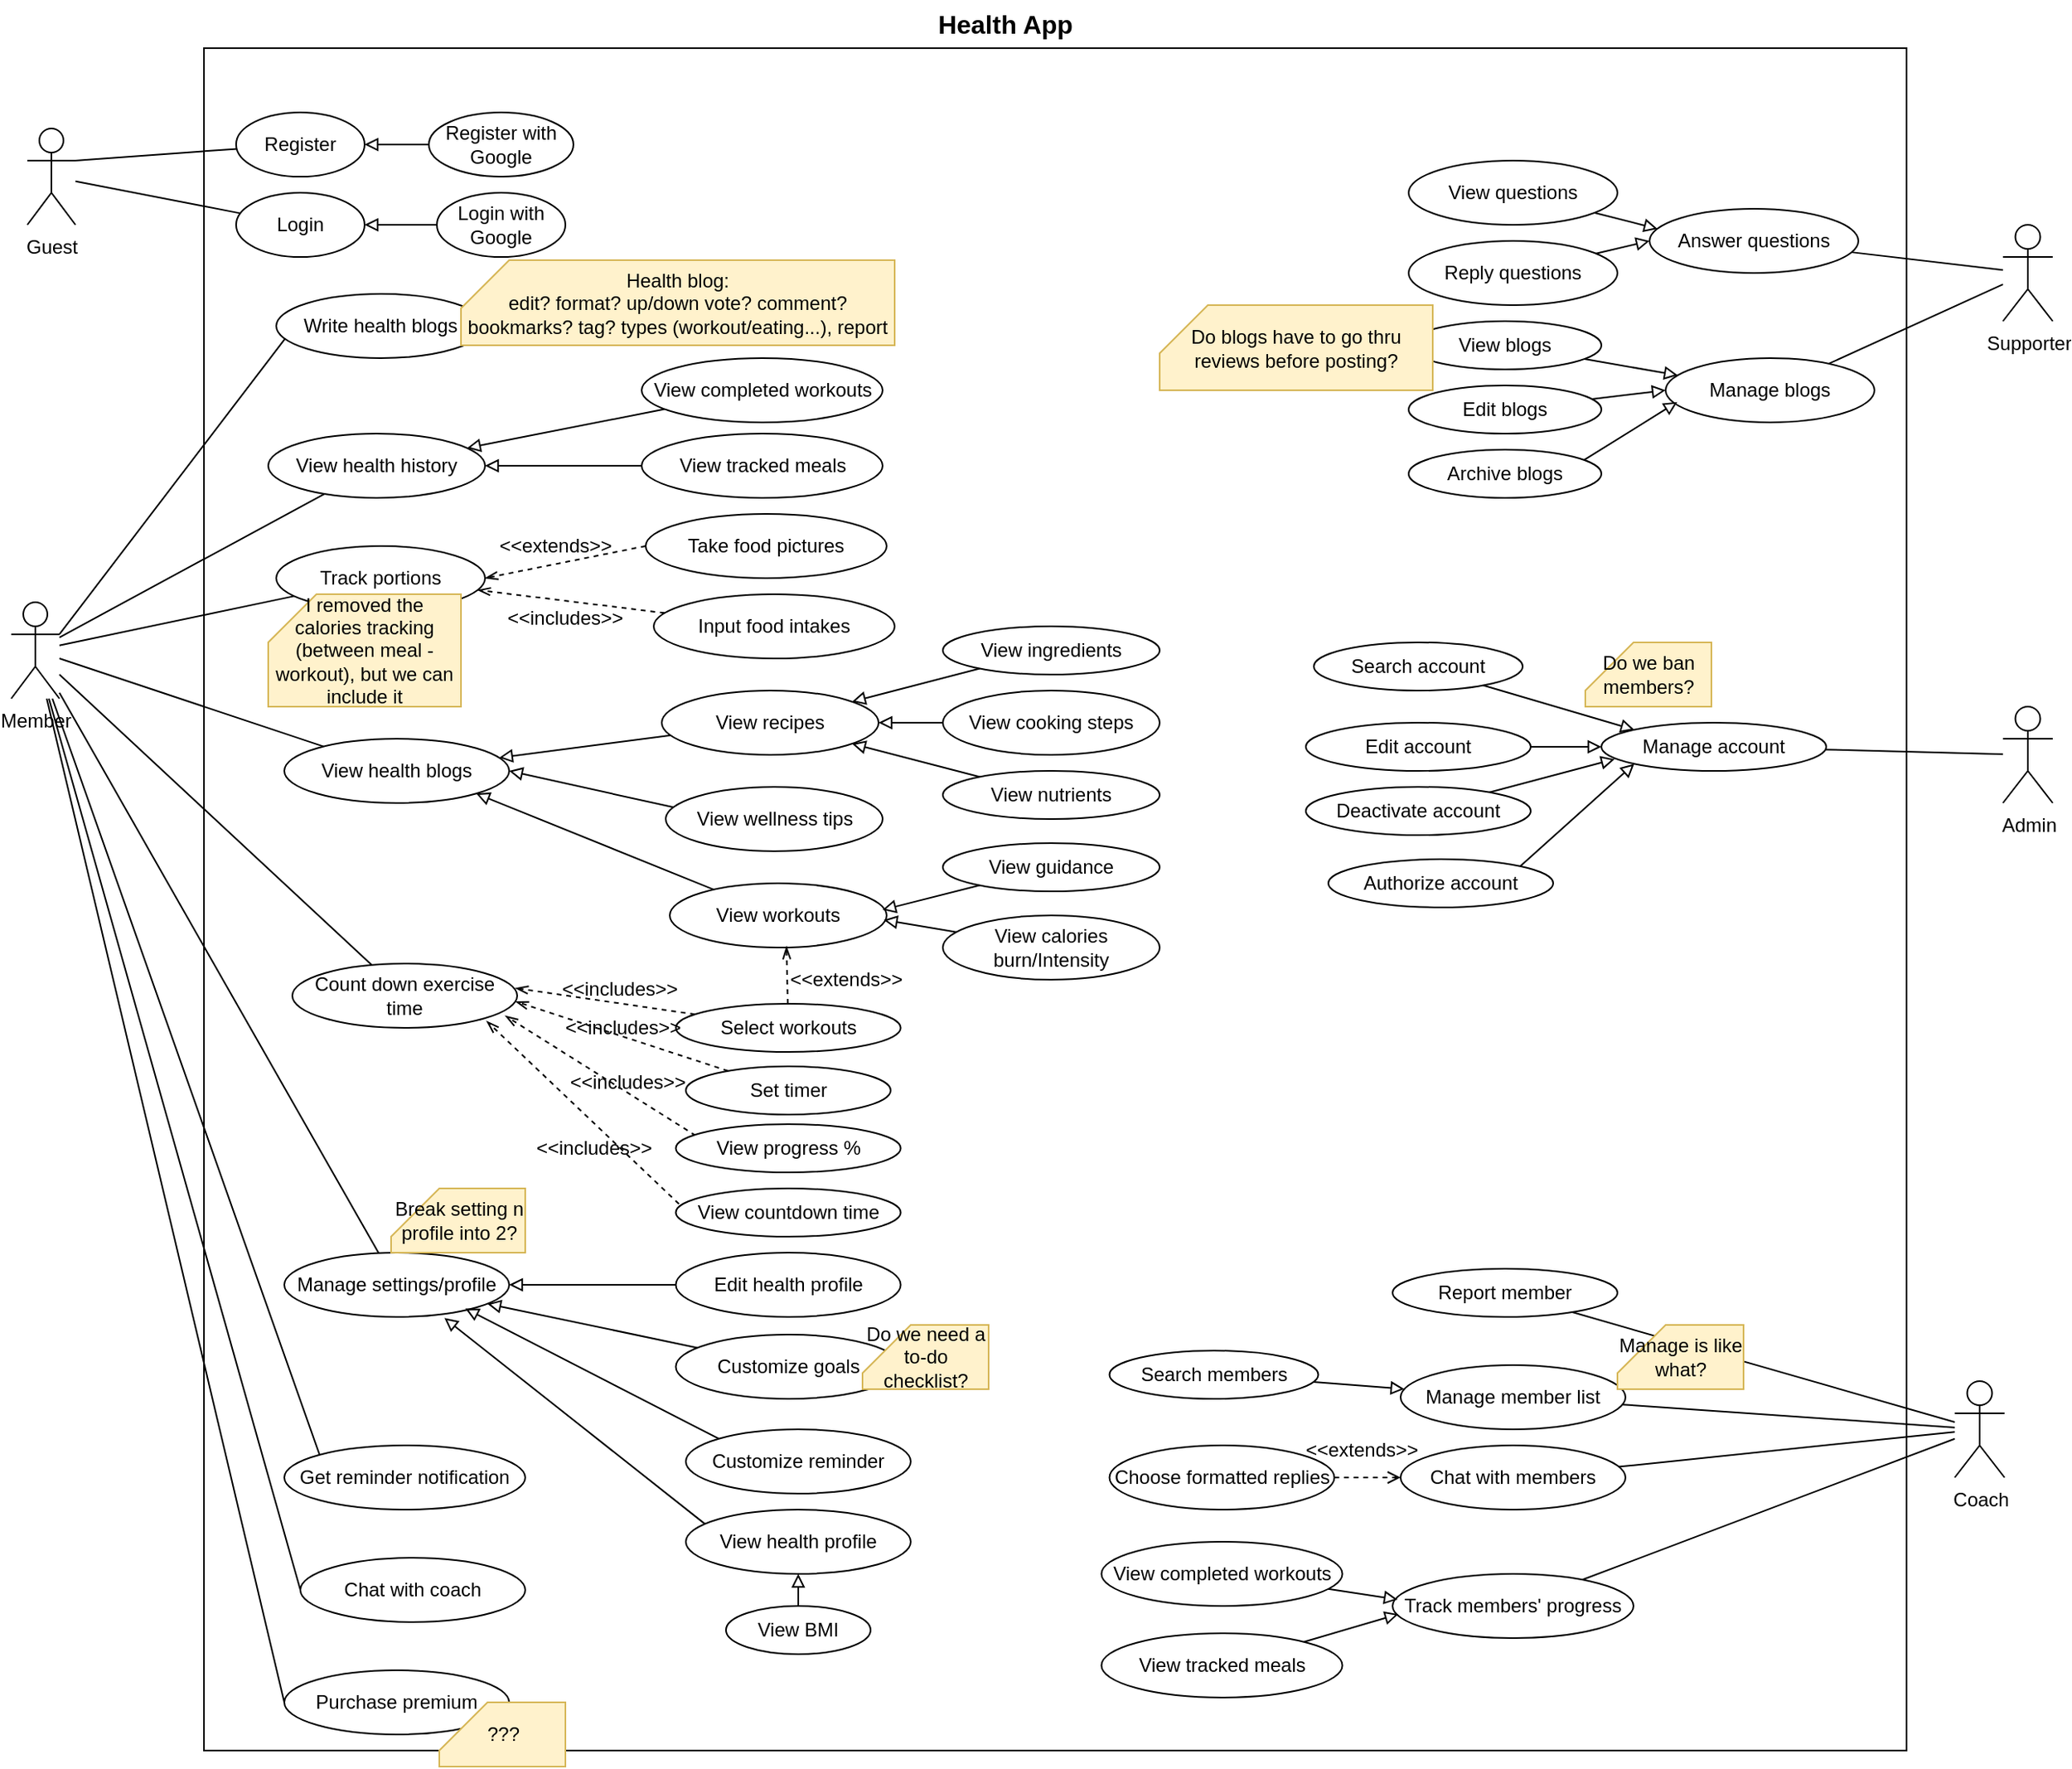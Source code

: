 <mxfile version="20.8.13" type="github">
  <diagram name="Page-1" id="-HlPm-YdwA1OcB9wNGtf">
    <mxGraphModel dx="2333" dy="1240" grid="1" gridSize="10" guides="1" tooltips="1" connect="1" arrows="1" fold="1" page="1" pageScale="1" pageWidth="850" pageHeight="1100" math="0" shadow="0">
      <root>
        <mxCell id="0" />
        <mxCell id="1" parent="0" />
        <mxCell id="m6tQJlwlJPIW91OM8USh-1" value="" style="whiteSpace=wrap;html=1;aspect=fixed;" vertex="1" parent="1">
          <mxGeometry x="170" y="30" width="1060" height="1060" as="geometry" />
        </mxCell>
        <mxCell id="m6tQJlwlJPIW91OM8USh-2" value="Guest" style="shape=umlActor;verticalLabelPosition=bottom;verticalAlign=top;html=1;outlineConnect=0;" vertex="1" parent="1">
          <mxGeometry x="60" y="80" width="30" height="60" as="geometry" />
        </mxCell>
        <mxCell id="m6tQJlwlJPIW91OM8USh-5" value="Member" style="shape=umlActor;verticalLabelPosition=bottom;verticalAlign=top;html=1;outlineConnect=0;" vertex="1" parent="1">
          <mxGeometry x="50" y="375" width="30" height="60" as="geometry" />
        </mxCell>
        <mxCell id="m6tQJlwlJPIW91OM8USh-6" value="Coach" style="shape=umlActor;verticalLabelPosition=bottom;verticalAlign=top;html=1;outlineConnect=0;" vertex="1" parent="1">
          <mxGeometry x="1260" y="860" width="31" height="60" as="geometry" />
        </mxCell>
        <mxCell id="m6tQJlwlJPIW91OM8USh-7" value="Supporter" style="shape=umlActor;verticalLabelPosition=bottom;verticalAlign=top;html=1;outlineConnect=0;" vertex="1" parent="1">
          <mxGeometry x="1290" y="140" width="31" height="60" as="geometry" />
        </mxCell>
        <mxCell id="m6tQJlwlJPIW91OM8USh-8" value="Admin" style="shape=umlActor;verticalLabelPosition=bottom;verticalAlign=top;html=1;outlineConnect=0;" vertex="1" parent="1">
          <mxGeometry x="1290" y="440" width="31" height="60" as="geometry" />
        </mxCell>
        <mxCell id="m6tQJlwlJPIW91OM8USh-17" style="edgeStyle=none;rounded=0;orthogonalLoop=1;jettySize=auto;html=1;fontSize=16;startArrow=none;startFill=0;endArrow=none;endFill=0;" edge="1" parent="1" source="m6tQJlwlJPIW91OM8USh-10" target="m6tQJlwlJPIW91OM8USh-2">
          <mxGeometry relative="1" as="geometry" />
        </mxCell>
        <mxCell id="m6tQJlwlJPIW91OM8USh-10" value="Login" style="ellipse;whiteSpace=wrap;html=1;" vertex="1" parent="1">
          <mxGeometry x="190" y="120" width="80" height="40" as="geometry" />
        </mxCell>
        <mxCell id="m6tQJlwlJPIW91OM8USh-11" value="Health App" style="text;html=1;strokeColor=none;fillColor=none;align=center;verticalAlign=middle;whiteSpace=wrap;rounded=0;fontStyle=1;fontSize=16;" vertex="1" parent="1">
          <mxGeometry x="603.75" width="130" height="30" as="geometry" />
        </mxCell>
        <mxCell id="m6tQJlwlJPIW91OM8USh-13" style="rounded=0;orthogonalLoop=1;jettySize=auto;html=1;entryX=1;entryY=0.5;entryDx=0;entryDy=0;fontSize=16;endArrow=block;endFill=0;" edge="1" parent="1" source="m6tQJlwlJPIW91OM8USh-12" target="m6tQJlwlJPIW91OM8USh-10">
          <mxGeometry relative="1" as="geometry" />
        </mxCell>
        <mxCell id="m6tQJlwlJPIW91OM8USh-12" value="Login with Google" style="ellipse;whiteSpace=wrap;html=1;" vertex="1" parent="1">
          <mxGeometry x="315" y="120" width="80" height="40" as="geometry" />
        </mxCell>
        <mxCell id="m6tQJlwlJPIW91OM8USh-18" style="edgeStyle=none;rounded=0;orthogonalLoop=1;jettySize=auto;html=1;fontSize=16;startArrow=none;startFill=0;endArrow=none;endFill=0;entryX=1;entryY=0.333;entryDx=0;entryDy=0;entryPerimeter=0;" edge="1" parent="1" source="m6tQJlwlJPIW91OM8USh-19" target="m6tQJlwlJPIW91OM8USh-2">
          <mxGeometry relative="1" as="geometry">
            <mxPoint x="90" y="122.903" as="targetPoint" />
          </mxGeometry>
        </mxCell>
        <mxCell id="m6tQJlwlJPIW91OM8USh-19" value="Register" style="ellipse;whiteSpace=wrap;html=1;" vertex="1" parent="1">
          <mxGeometry x="190" y="70" width="80" height="40" as="geometry" />
        </mxCell>
        <mxCell id="m6tQJlwlJPIW91OM8USh-20" style="rounded=0;orthogonalLoop=1;jettySize=auto;html=1;entryX=1;entryY=0.5;entryDx=0;entryDy=0;fontSize=16;endArrow=block;endFill=0;" edge="1" parent="1" source="m6tQJlwlJPIW91OM8USh-21" target="m6tQJlwlJPIW91OM8USh-19">
          <mxGeometry relative="1" as="geometry" />
        </mxCell>
        <mxCell id="m6tQJlwlJPIW91OM8USh-21" value="Register with Google" style="ellipse;whiteSpace=wrap;html=1;" vertex="1" parent="1">
          <mxGeometry x="310" y="70" width="90" height="40" as="geometry" />
        </mxCell>
        <mxCell id="m6tQJlwlJPIW91OM8USh-23" style="edgeStyle=none;rounded=0;orthogonalLoop=1;jettySize=auto;html=1;entryX=1;entryY=0.333;entryDx=0;entryDy=0;entryPerimeter=0;fontSize=16;startArrow=none;startFill=0;endArrow=none;endFill=0;exitX=0.047;exitY=0.676;exitDx=0;exitDy=0;exitPerimeter=0;" edge="1" parent="1" source="m6tQJlwlJPIW91OM8USh-22" target="m6tQJlwlJPIW91OM8USh-5">
          <mxGeometry relative="1" as="geometry" />
        </mxCell>
        <mxCell id="m6tQJlwlJPIW91OM8USh-22" value="Write health blogs" style="ellipse;whiteSpace=wrap;html=1;fontSize=12;" vertex="1" parent="1">
          <mxGeometry x="215" y="183" width="130" height="40" as="geometry" />
        </mxCell>
        <mxCell id="m6tQJlwlJPIW91OM8USh-107" style="edgeStyle=none;rounded=0;orthogonalLoop=1;jettySize=auto;html=1;fontSize=12;startArrow=none;startFill=0;endArrow=none;endFill=0;exitX=0;exitY=0;exitDx=0;exitDy=0;" edge="1" parent="1" source="m6tQJlwlJPIW91OM8USh-24" target="m6tQJlwlJPIW91OM8USh-5">
          <mxGeometry relative="1" as="geometry" />
        </mxCell>
        <mxCell id="m6tQJlwlJPIW91OM8USh-24" value="Get reminder notification" style="ellipse;whiteSpace=wrap;html=1;fontSize=12;" vertex="1" parent="1">
          <mxGeometry x="220" y="900" width="150" height="40" as="geometry" />
        </mxCell>
        <mxCell id="m6tQJlwlJPIW91OM8USh-104" style="edgeStyle=none;rounded=0;orthogonalLoop=1;jettySize=auto;html=1;fontSize=12;startArrow=none;startFill=0;endArrow=none;endFill=0;" edge="1" parent="1" source="m6tQJlwlJPIW91OM8USh-25" target="m6tQJlwlJPIW91OM8USh-5">
          <mxGeometry relative="1" as="geometry" />
        </mxCell>
        <mxCell id="m6tQJlwlJPIW91OM8USh-25" value="Track portions" style="ellipse;whiteSpace=wrap;html=1;fontSize=12;" vertex="1" parent="1">
          <mxGeometry x="215" y="340" width="130" height="40" as="geometry" />
        </mxCell>
        <mxCell id="m6tQJlwlJPIW91OM8USh-30" style="edgeStyle=none;rounded=0;orthogonalLoop=1;jettySize=auto;html=1;exitX=0;exitY=0.5;exitDx=0;exitDy=0;entryX=1;entryY=0.5;entryDx=0;entryDy=0;fontSize=16;startArrow=none;startFill=0;endArrow=openThin;endFill=0;dashed=1;" edge="1" parent="1" source="m6tQJlwlJPIW91OM8USh-26" target="m6tQJlwlJPIW91OM8USh-25">
          <mxGeometry relative="1" as="geometry" />
        </mxCell>
        <mxCell id="m6tQJlwlJPIW91OM8USh-26" value="Take food pictures" style="ellipse;whiteSpace=wrap;html=1;fontSize=12;" vertex="1" parent="1">
          <mxGeometry x="445" y="320" width="150" height="40" as="geometry" />
        </mxCell>
        <mxCell id="m6tQJlwlJPIW91OM8USh-33" style="edgeStyle=none;rounded=0;orthogonalLoop=1;jettySize=auto;html=1;dashed=1;fontSize=16;startArrow=none;startFill=0;endArrow=openThin;endFill=0;" edge="1" parent="1" source="m6tQJlwlJPIW91OM8USh-28" target="m6tQJlwlJPIW91OM8USh-25">
          <mxGeometry relative="1" as="geometry" />
        </mxCell>
        <mxCell id="m6tQJlwlJPIW91OM8USh-28" value="Input food intakes" style="ellipse;whiteSpace=wrap;html=1;fontSize=12;" vertex="1" parent="1">
          <mxGeometry x="450" y="370" width="150" height="40" as="geometry" />
        </mxCell>
        <mxCell id="m6tQJlwlJPIW91OM8USh-105" style="edgeStyle=none;rounded=0;orthogonalLoop=1;jettySize=auto;html=1;fontSize=12;startArrow=none;startFill=0;endArrow=none;endFill=0;" edge="1" parent="1" source="m6tQJlwlJPIW91OM8USh-34" target="m6tQJlwlJPIW91OM8USh-5">
          <mxGeometry relative="1" as="geometry" />
        </mxCell>
        <mxCell id="m6tQJlwlJPIW91OM8USh-34" value="View health blogs" style="ellipse;whiteSpace=wrap;html=1;fontSize=12;" vertex="1" parent="1">
          <mxGeometry x="220" y="460" width="140" height="40" as="geometry" />
        </mxCell>
        <mxCell id="m6tQJlwlJPIW91OM8USh-38" value="&amp;lt;&amp;lt;extends&amp;gt;&amp;gt;" style="text;html=1;strokeColor=none;fillColor=none;align=center;verticalAlign=middle;whiteSpace=wrap;rounded=0;fontSize=12;" vertex="1" parent="1">
          <mxGeometry x="359" y="325" width="60" height="30" as="geometry" />
        </mxCell>
        <mxCell id="m6tQJlwlJPIW91OM8USh-40" value="&amp;lt;&amp;lt;includes&amp;gt;&amp;gt;" style="text;html=1;strokeColor=none;fillColor=none;align=center;verticalAlign=middle;whiteSpace=wrap;rounded=0;fontSize=12;" vertex="1" parent="1">
          <mxGeometry x="365" y="370" width="60" height="30" as="geometry" />
        </mxCell>
        <mxCell id="m6tQJlwlJPIW91OM8USh-67" style="edgeStyle=none;rounded=0;orthogonalLoop=1;jettySize=auto;html=1;fontSize=12;startArrow=none;startFill=0;endArrow=block;endFill=0;" edge="1" parent="1" source="m6tQJlwlJPIW91OM8USh-41" target="m6tQJlwlJPIW91OM8USh-34">
          <mxGeometry relative="1" as="geometry" />
        </mxCell>
        <mxCell id="m6tQJlwlJPIW91OM8USh-41" value="View recipes" style="ellipse;whiteSpace=wrap;html=1;fontSize=12;" vertex="1" parent="1">
          <mxGeometry x="455" y="430" width="135" height="40" as="geometry" />
        </mxCell>
        <mxCell id="m6tQJlwlJPIW91OM8USh-51" style="edgeStyle=none;rounded=0;orthogonalLoop=1;jettySize=auto;html=1;fontSize=12;startArrow=none;startFill=0;endArrow=block;endFill=0;" edge="1" parent="1" source="m6tQJlwlJPIW91OM8USh-42" target="m6tQJlwlJPIW91OM8USh-41">
          <mxGeometry relative="1" as="geometry" />
        </mxCell>
        <mxCell id="m6tQJlwlJPIW91OM8USh-42" value="View ingredients" style="ellipse;whiteSpace=wrap;html=1;fontSize=12;" vertex="1" parent="1">
          <mxGeometry x="630" y="390" width="135" height="30" as="geometry" />
        </mxCell>
        <mxCell id="m6tQJlwlJPIW91OM8USh-52" style="edgeStyle=none;rounded=0;orthogonalLoop=1;jettySize=auto;html=1;fontSize=12;startArrow=none;startFill=0;endArrow=block;endFill=0;" edge="1" parent="1" source="m6tQJlwlJPIW91OM8USh-43" target="m6tQJlwlJPIW91OM8USh-41">
          <mxGeometry relative="1" as="geometry" />
        </mxCell>
        <mxCell id="m6tQJlwlJPIW91OM8USh-43" value="View cooking steps" style="ellipse;whiteSpace=wrap;html=1;fontSize=12;" vertex="1" parent="1">
          <mxGeometry x="630" y="430" width="135" height="40" as="geometry" />
        </mxCell>
        <mxCell id="m6tQJlwlJPIW91OM8USh-68" style="edgeStyle=none;rounded=0;orthogonalLoop=1;jettySize=auto;html=1;entryX=1;entryY=1;entryDx=0;entryDy=0;fontSize=12;startArrow=none;startFill=0;endArrow=block;endFill=0;" edge="1" parent="1" source="m6tQJlwlJPIW91OM8USh-44" target="m6tQJlwlJPIW91OM8USh-34">
          <mxGeometry relative="1" as="geometry" />
        </mxCell>
        <mxCell id="m6tQJlwlJPIW91OM8USh-44" value="View workouts" style="ellipse;whiteSpace=wrap;html=1;fontSize=12;" vertex="1" parent="1">
          <mxGeometry x="460" y="550" width="135" height="40" as="geometry" />
        </mxCell>
        <mxCell id="m6tQJlwlJPIW91OM8USh-54" style="edgeStyle=none;rounded=0;orthogonalLoop=1;jettySize=auto;html=1;entryX=0.981;entryY=0.414;entryDx=0;entryDy=0;fontSize=12;startArrow=none;startFill=0;endArrow=block;endFill=0;entryPerimeter=0;" edge="1" parent="1" source="m6tQJlwlJPIW91OM8USh-45" target="m6tQJlwlJPIW91OM8USh-44">
          <mxGeometry relative="1" as="geometry" />
        </mxCell>
        <mxCell id="m6tQJlwlJPIW91OM8USh-45" value="View guidance" style="ellipse;whiteSpace=wrap;html=1;fontSize=12;" vertex="1" parent="1">
          <mxGeometry x="630" y="525" width="135" height="30" as="geometry" />
        </mxCell>
        <mxCell id="m6tQJlwlJPIW91OM8USh-113" style="edgeStyle=none;rounded=0;orthogonalLoop=1;jettySize=auto;html=1;fontSize=12;startArrow=none;startFill=0;endArrow=none;endFill=0;" edge="1" parent="1" source="m6tQJlwlJPIW91OM8USh-46" target="m6tQJlwlJPIW91OM8USh-5">
          <mxGeometry relative="1" as="geometry" />
        </mxCell>
        <mxCell id="m6tQJlwlJPIW91OM8USh-46" value="Manage settings/profile" style="ellipse;whiteSpace=wrap;html=1;fontSize=12;" vertex="1" parent="1">
          <mxGeometry x="220" y="780" width="140" height="40" as="geometry" />
        </mxCell>
        <mxCell id="m6tQJlwlJPIW91OM8USh-55" style="edgeStyle=none;rounded=0;orthogonalLoop=1;jettySize=auto;html=1;fontSize=12;startArrow=none;startFill=0;endArrow=block;endFill=0;" edge="1" parent="1" source="m6tQJlwlJPIW91OM8USh-47" target="m6tQJlwlJPIW91OM8USh-46">
          <mxGeometry relative="1" as="geometry" />
        </mxCell>
        <mxCell id="m6tQJlwlJPIW91OM8USh-47" value="Edit health profile" style="ellipse;whiteSpace=wrap;html=1;fontSize=12;" vertex="1" parent="1">
          <mxGeometry x="463.75" y="780" width="140" height="40" as="geometry" />
        </mxCell>
        <mxCell id="m6tQJlwlJPIW91OM8USh-56" style="edgeStyle=none;rounded=0;orthogonalLoop=1;jettySize=auto;html=1;fontSize=12;startArrow=none;startFill=0;endArrow=block;endFill=0;" edge="1" parent="1" source="m6tQJlwlJPIW91OM8USh-49" target="m6tQJlwlJPIW91OM8USh-46">
          <mxGeometry relative="1" as="geometry" />
        </mxCell>
        <mxCell id="m6tQJlwlJPIW91OM8USh-49" value="Customize goals" style="ellipse;whiteSpace=wrap;html=1;fontSize=12;" vertex="1" parent="1">
          <mxGeometry x="463.75" y="831" width="140" height="40" as="geometry" />
        </mxCell>
        <mxCell id="m6tQJlwlJPIW91OM8USh-106" style="edgeStyle=none;rounded=0;orthogonalLoop=1;jettySize=auto;html=1;fontSize=12;startArrow=none;startFill=0;endArrow=none;endFill=0;" edge="1" parent="1" source="m6tQJlwlJPIW91OM8USh-57">
          <mxGeometry relative="1" as="geometry">
            <mxPoint x="80" y="420" as="targetPoint" />
          </mxGeometry>
        </mxCell>
        <mxCell id="m6tQJlwlJPIW91OM8USh-57" value="Count down exercise time" style="ellipse;whiteSpace=wrap;html=1;fontSize=12;" vertex="1" parent="1">
          <mxGeometry x="225" y="600" width="140" height="40" as="geometry" />
        </mxCell>
        <mxCell id="m6tQJlwlJPIW91OM8USh-59" style="edgeStyle=none;rounded=0;orthogonalLoop=1;jettySize=auto;html=1;fontSize=12;startArrow=none;startFill=0;endArrow=block;endFill=0;" edge="1" parent="1" source="m6tQJlwlJPIW91OM8USh-58" target="m6tQJlwlJPIW91OM8USh-41">
          <mxGeometry relative="1" as="geometry" />
        </mxCell>
        <mxCell id="m6tQJlwlJPIW91OM8USh-58" value="View nutrients" style="ellipse;whiteSpace=wrap;html=1;fontSize=12;" vertex="1" parent="1">
          <mxGeometry x="630" y="480" width="135" height="30" as="geometry" />
        </mxCell>
        <mxCell id="m6tQJlwlJPIW91OM8USh-69" style="edgeStyle=none;rounded=0;orthogonalLoop=1;jettySize=auto;html=1;fontSize=12;startArrow=none;startFill=0;endArrow=block;endFill=0;entryX=1;entryY=0.5;entryDx=0;entryDy=0;exitX=0.039;exitY=0.32;exitDx=0;exitDy=0;exitPerimeter=0;" edge="1" parent="1" source="m6tQJlwlJPIW91OM8USh-61" target="m6tQJlwlJPIW91OM8USh-34">
          <mxGeometry relative="1" as="geometry" />
        </mxCell>
        <mxCell id="m6tQJlwlJPIW91OM8USh-61" value="View wellness tips" style="ellipse;whiteSpace=wrap;html=1;fontSize=12;" vertex="1" parent="1">
          <mxGeometry x="457.5" y="490" width="135" height="40" as="geometry" />
        </mxCell>
        <mxCell id="m6tQJlwlJPIW91OM8USh-103" style="edgeStyle=none;rounded=0;orthogonalLoop=1;jettySize=auto;html=1;fontSize=12;startArrow=none;startFill=0;endArrow=none;endFill=0;" edge="1" parent="1" source="m6tQJlwlJPIW91OM8USh-63" target="m6tQJlwlJPIW91OM8USh-5">
          <mxGeometry relative="1" as="geometry" />
        </mxCell>
        <mxCell id="m6tQJlwlJPIW91OM8USh-63" value="View health history" style="ellipse;whiteSpace=wrap;html=1;fontSize=12;" vertex="1" parent="1">
          <mxGeometry x="210" y="270" width="135" height="40" as="geometry" />
        </mxCell>
        <mxCell id="m6tQJlwlJPIW91OM8USh-72" style="edgeStyle=none;rounded=0;orthogonalLoop=1;jettySize=auto;html=1;entryX=0.987;entryY=0.571;entryDx=0;entryDy=0;entryPerimeter=0;fontSize=12;startArrow=none;startFill=0;endArrow=block;endFill=0;" edge="1" parent="1" source="m6tQJlwlJPIW91OM8USh-71" target="m6tQJlwlJPIW91OM8USh-44">
          <mxGeometry relative="1" as="geometry" />
        </mxCell>
        <mxCell id="m6tQJlwlJPIW91OM8USh-71" value="View calories burn/Intensity" style="ellipse;whiteSpace=wrap;html=1;fontSize=12;" vertex="1" parent="1">
          <mxGeometry x="630" y="570" width="135" height="40" as="geometry" />
        </mxCell>
        <mxCell id="m6tQJlwlJPIW91OM8USh-86" style="edgeStyle=none;rounded=0;orthogonalLoop=1;jettySize=auto;html=1;entryX=0.993;entryY=0.59;entryDx=0;entryDy=0;entryPerimeter=0;dashed=1;fontSize=12;startArrow=none;startFill=0;endArrow=openThin;endFill=0;" edge="1" parent="1" source="m6tQJlwlJPIW91OM8USh-73" target="m6tQJlwlJPIW91OM8USh-57">
          <mxGeometry relative="1" as="geometry" />
        </mxCell>
        <mxCell id="m6tQJlwlJPIW91OM8USh-73" value="Set timer" style="ellipse;whiteSpace=wrap;html=1;fontSize=12;" vertex="1" parent="1">
          <mxGeometry x="470" y="664" width="127.5" height="30" as="geometry" />
        </mxCell>
        <mxCell id="m6tQJlwlJPIW91OM8USh-87" style="edgeStyle=none;rounded=0;orthogonalLoop=1;jettySize=auto;html=1;entryX=0.947;entryY=0.813;entryDx=0;entryDy=0;entryPerimeter=0;dashed=1;fontSize=12;startArrow=none;startFill=0;endArrow=openThin;endFill=0;exitX=0.089;exitY=0.238;exitDx=0;exitDy=0;exitPerimeter=0;" edge="1" parent="1" source="m6tQJlwlJPIW91OM8USh-75" target="m6tQJlwlJPIW91OM8USh-57">
          <mxGeometry relative="1" as="geometry" />
        </mxCell>
        <mxCell id="m6tQJlwlJPIW91OM8USh-75" value="View progress %" style="ellipse;whiteSpace=wrap;html=1;fontSize=12;" vertex="1" parent="1">
          <mxGeometry x="463.75" y="700" width="140" height="30" as="geometry" />
        </mxCell>
        <mxCell id="m6tQJlwlJPIW91OM8USh-85" style="edgeStyle=none;rounded=0;orthogonalLoop=1;jettySize=auto;html=1;entryX=0.992;entryY=0.382;entryDx=0;entryDy=0;entryPerimeter=0;fontSize=12;startArrow=none;startFill=0;endArrow=openThin;endFill=0;dashed=1;" edge="1" parent="1" source="m6tQJlwlJPIW91OM8USh-76" target="m6tQJlwlJPIW91OM8USh-57">
          <mxGeometry relative="1" as="geometry" />
        </mxCell>
        <mxCell id="m6tQJlwlJPIW91OM8USh-88" style="edgeStyle=none;rounded=0;orthogonalLoop=1;jettySize=auto;html=1;entryX=0.538;entryY=0.98;entryDx=0;entryDy=0;entryPerimeter=0;dashed=1;fontSize=12;startArrow=none;startFill=0;endArrow=openThin;endFill=0;" edge="1" parent="1" source="m6tQJlwlJPIW91OM8USh-76" target="m6tQJlwlJPIW91OM8USh-44">
          <mxGeometry relative="1" as="geometry" />
        </mxCell>
        <mxCell id="m6tQJlwlJPIW91OM8USh-76" value="Select workouts" style="ellipse;whiteSpace=wrap;html=1;fontSize=12;" vertex="1" parent="1">
          <mxGeometry x="463.75" y="625" width="140" height="30" as="geometry" />
        </mxCell>
        <mxCell id="m6tQJlwlJPIW91OM8USh-89" style="edgeStyle=none;rounded=0;orthogonalLoop=1;jettySize=auto;html=1;dashed=1;fontSize=12;startArrow=none;startFill=0;endArrow=openThin;endFill=0;exitX=0.014;exitY=0.322;exitDx=0;exitDy=0;exitPerimeter=0;entryX=0.864;entryY=0.895;entryDx=0;entryDy=0;entryPerimeter=0;" edge="1" parent="1" source="m6tQJlwlJPIW91OM8USh-77" target="m6tQJlwlJPIW91OM8USh-57">
          <mxGeometry relative="1" as="geometry" />
        </mxCell>
        <mxCell id="m6tQJlwlJPIW91OM8USh-77" value="View countdown time" style="ellipse;whiteSpace=wrap;html=1;fontSize=12;" vertex="1" parent="1">
          <mxGeometry x="463.75" y="740" width="140" height="30" as="geometry" />
        </mxCell>
        <mxCell id="m6tQJlwlJPIW91OM8USh-83" style="edgeStyle=none;rounded=0;orthogonalLoop=1;jettySize=auto;html=1;fontSize=12;startArrow=none;startFill=0;endArrow=block;endFill=0;" edge="1" parent="1" source="m6tQJlwlJPIW91OM8USh-78" target="m6tQJlwlJPIW91OM8USh-63">
          <mxGeometry relative="1" as="geometry" />
        </mxCell>
        <mxCell id="m6tQJlwlJPIW91OM8USh-78" value="View completed workouts" style="ellipse;whiteSpace=wrap;html=1;fontSize=12;" vertex="1" parent="1">
          <mxGeometry x="442.5" y="223" width="150" height="40" as="geometry" />
        </mxCell>
        <mxCell id="m6tQJlwlJPIW91OM8USh-84" style="edgeStyle=none;rounded=0;orthogonalLoop=1;jettySize=auto;html=1;fontSize=12;startArrow=none;startFill=0;endArrow=block;endFill=0;" edge="1" parent="1" source="m6tQJlwlJPIW91OM8USh-79" target="m6tQJlwlJPIW91OM8USh-63">
          <mxGeometry relative="1" as="geometry" />
        </mxCell>
        <mxCell id="m6tQJlwlJPIW91OM8USh-79" value="View tracked meals" style="ellipse;whiteSpace=wrap;html=1;fontSize=12;" vertex="1" parent="1">
          <mxGeometry x="442.5" y="270" width="150" height="40" as="geometry" />
        </mxCell>
        <mxCell id="m6tQJlwlJPIW91OM8USh-108" style="edgeStyle=none;rounded=0;orthogonalLoop=1;jettySize=auto;html=1;fontSize=12;startArrow=none;startFill=0;endArrow=none;endFill=0;exitX=0;exitY=0.5;exitDx=0;exitDy=0;" edge="1" parent="1" source="m6tQJlwlJPIW91OM8USh-90" target="m6tQJlwlJPIW91OM8USh-5">
          <mxGeometry relative="1" as="geometry" />
        </mxCell>
        <mxCell id="m6tQJlwlJPIW91OM8USh-90" value="Chat with coach" style="ellipse;whiteSpace=wrap;html=1;fontSize=12;" vertex="1" parent="1">
          <mxGeometry x="230" y="970" width="140" height="40" as="geometry" />
        </mxCell>
        <mxCell id="m6tQJlwlJPIW91OM8USh-101" style="edgeStyle=none;rounded=0;orthogonalLoop=1;jettySize=auto;html=1;entryX=0.805;entryY=0.868;entryDx=0;entryDy=0;entryPerimeter=0;fontSize=12;startArrow=none;startFill=0;endArrow=block;endFill=0;exitX=0;exitY=0;exitDx=0;exitDy=0;" edge="1" parent="1" source="m6tQJlwlJPIW91OM8USh-91" target="m6tQJlwlJPIW91OM8USh-46">
          <mxGeometry relative="1" as="geometry" />
        </mxCell>
        <mxCell id="m6tQJlwlJPIW91OM8USh-91" value="Customize reminder" style="ellipse;whiteSpace=wrap;html=1;fontSize=12;" vertex="1" parent="1">
          <mxGeometry x="470" y="890" width="140" height="40" as="geometry" />
        </mxCell>
        <mxCell id="m6tQJlwlJPIW91OM8USh-93" value="Health blog:&lt;br&gt;edit? format? up/down vote? comment? bookmarks? tag? types (workout/eating...), report" style="shape=card;whiteSpace=wrap;html=1;fontSize=12;fillColor=#fff2cc;strokeColor=#d6b656;" vertex="1" parent="1">
          <mxGeometry x="330" y="162" width="270" height="53" as="geometry" />
        </mxCell>
        <mxCell id="m6tQJlwlJPIW91OM8USh-94" value="&amp;lt;&amp;lt;extends&amp;gt;&amp;gt;" style="text;html=1;strokeColor=none;fillColor=none;align=center;verticalAlign=middle;whiteSpace=wrap;rounded=0;fontSize=12;" vertex="1" parent="1">
          <mxGeometry x="540" y="595" width="60" height="30" as="geometry" />
        </mxCell>
        <mxCell id="m6tQJlwlJPIW91OM8USh-95" value="&amp;lt;&amp;lt;includes&amp;gt;&amp;gt;" style="text;html=1;strokeColor=none;fillColor=none;align=center;verticalAlign=middle;whiteSpace=wrap;rounded=0;fontSize=12;" vertex="1" parent="1">
          <mxGeometry x="398.5" y="601" width="60" height="30" as="geometry" />
        </mxCell>
        <mxCell id="m6tQJlwlJPIW91OM8USh-96" value="&amp;lt;&amp;lt;includes&amp;gt;&amp;gt;" style="text;html=1;strokeColor=none;fillColor=none;align=center;verticalAlign=middle;whiteSpace=wrap;rounded=0;fontSize=12;" vertex="1" parent="1">
          <mxGeometry x="401" y="625" width="60" height="30" as="geometry" />
        </mxCell>
        <mxCell id="m6tQJlwlJPIW91OM8USh-97" value="&amp;lt;&amp;lt;includes&amp;gt;&amp;gt;" style="text;html=1;strokeColor=none;fillColor=none;align=center;verticalAlign=middle;whiteSpace=wrap;rounded=0;fontSize=12;" vertex="1" parent="1">
          <mxGeometry x="403.5" y="659" width="60" height="30" as="geometry" />
        </mxCell>
        <mxCell id="m6tQJlwlJPIW91OM8USh-98" value="&amp;lt;&amp;lt;includes&amp;gt;&amp;gt;" style="text;html=1;strokeColor=none;fillColor=none;align=center;verticalAlign=middle;whiteSpace=wrap;rounded=0;fontSize=12;" vertex="1" parent="1">
          <mxGeometry x="382.5" y="700" width="60" height="30" as="geometry" />
        </mxCell>
        <mxCell id="m6tQJlwlJPIW91OM8USh-102" value="I removed the calories tracking (between meal - workout), but we can include it" style="shape=card;whiteSpace=wrap;html=1;fontSize=12;fillColor=#fff2cc;strokeColor=#d6b656;" vertex="1" parent="1">
          <mxGeometry x="210" y="370" width="120" height="70" as="geometry" />
        </mxCell>
        <mxCell id="m6tQJlwlJPIW91OM8USh-159" style="edgeStyle=none;rounded=0;orthogonalLoop=1;jettySize=auto;html=1;fontSize=12;startArrow=none;startFill=0;endArrow=none;endFill=0;" edge="1" parent="1" source="m6tQJlwlJPIW91OM8USh-109" target="m6tQJlwlJPIW91OM8USh-6">
          <mxGeometry relative="1" as="geometry" />
        </mxCell>
        <mxCell id="m6tQJlwlJPIW91OM8USh-109" value="Manage member list" style="ellipse;whiteSpace=wrap;html=1;fontSize=12;" vertex="1" parent="1">
          <mxGeometry x="915" y="850" width="140" height="40" as="geometry" />
        </mxCell>
        <mxCell id="m6tQJlwlJPIW91OM8USh-117" style="edgeStyle=none;rounded=0;orthogonalLoop=1;jettySize=auto;html=1;fontSize=12;startArrow=none;startFill=0;endArrow=none;endFill=0;exitX=0;exitY=0.5;exitDx=0;exitDy=0;" edge="1" parent="1" source="m6tQJlwlJPIW91OM8USh-114" target="m6tQJlwlJPIW91OM8USh-5">
          <mxGeometry relative="1" as="geometry" />
        </mxCell>
        <mxCell id="m6tQJlwlJPIW91OM8USh-114" value="Purchase premium" style="ellipse;whiteSpace=wrap;html=1;fontSize=12;" vertex="1" parent="1">
          <mxGeometry x="220" y="1040" width="140" height="40" as="geometry" />
        </mxCell>
        <mxCell id="m6tQJlwlJPIW91OM8USh-160" style="edgeStyle=none;rounded=0;orthogonalLoop=1;jettySize=auto;html=1;fontSize=12;startArrow=none;startFill=0;endArrow=none;endFill=0;" edge="1" parent="1" source="m6tQJlwlJPIW91OM8USh-115" target="m6tQJlwlJPIW91OM8USh-6">
          <mxGeometry relative="1" as="geometry" />
        </mxCell>
        <mxCell id="m6tQJlwlJPIW91OM8USh-115" value="Report member" style="ellipse;whiteSpace=wrap;html=1;fontSize=12;" vertex="1" parent="1">
          <mxGeometry x="910" y="790" width="140" height="30" as="geometry" />
        </mxCell>
        <mxCell id="m6tQJlwlJPIW91OM8USh-158" style="edgeStyle=none;rounded=0;orthogonalLoop=1;jettySize=auto;html=1;fontSize=12;startArrow=none;startFill=0;endArrow=none;endFill=0;" edge="1" parent="1" source="m6tQJlwlJPIW91OM8USh-116" target="m6tQJlwlJPIW91OM8USh-6">
          <mxGeometry relative="1" as="geometry" />
        </mxCell>
        <mxCell id="m6tQJlwlJPIW91OM8USh-116" value="Chat with members" style="ellipse;whiteSpace=wrap;html=1;fontSize=12;" vertex="1" parent="1">
          <mxGeometry x="915" y="900" width="140" height="40" as="geometry" />
        </mxCell>
        <mxCell id="m6tQJlwlJPIW91OM8USh-111" value="???" style="shape=card;whiteSpace=wrap;html=1;fontSize=12;fillColor=#fff2cc;strokeColor=#d6b656;" vertex="1" parent="1">
          <mxGeometry x="316.5" y="1060" width="78.5" height="40" as="geometry" />
        </mxCell>
        <mxCell id="m6tQJlwlJPIW91OM8USh-162" style="edgeStyle=none;rounded=0;orthogonalLoop=1;jettySize=auto;html=1;fontSize=12;startArrow=none;startFill=0;endArrow=none;endFill=0;" edge="1" parent="1" source="m6tQJlwlJPIW91OM8USh-119" target="m6tQJlwlJPIW91OM8USh-6">
          <mxGeometry relative="1" as="geometry" />
        </mxCell>
        <mxCell id="m6tQJlwlJPIW91OM8USh-119" value="Track members&#39; progress" style="ellipse;whiteSpace=wrap;html=1;fontSize=12;" vertex="1" parent="1">
          <mxGeometry x="910" y="980" width="150" height="40" as="geometry" />
        </mxCell>
        <mxCell id="m6tQJlwlJPIW91OM8USh-157" style="edgeStyle=none;rounded=0;orthogonalLoop=1;jettySize=auto;html=1;fontSize=12;startArrow=none;startFill=0;endArrow=open;endFill=0;dashed=1;" edge="1" parent="1" source="m6tQJlwlJPIW91OM8USh-120" target="m6tQJlwlJPIW91OM8USh-116">
          <mxGeometry relative="1" as="geometry" />
        </mxCell>
        <mxCell id="m6tQJlwlJPIW91OM8USh-120" value="Choose formatted replies" style="ellipse;whiteSpace=wrap;html=1;fontSize=12;" vertex="1" parent="1">
          <mxGeometry x="733.75" y="900" width="140" height="40" as="geometry" />
        </mxCell>
        <mxCell id="m6tQJlwlJPIW91OM8USh-123" value="Manage is like what?" style="shape=card;whiteSpace=wrap;html=1;fontSize=12;fillColor=#fff2cc;strokeColor=#d6b656;" vertex="1" parent="1">
          <mxGeometry x="1050" y="825" width="78.5" height="40" as="geometry" />
        </mxCell>
        <mxCell id="m6tQJlwlJPIW91OM8USh-131" style="edgeStyle=none;rounded=0;orthogonalLoop=1;jettySize=auto;html=1;fontSize=12;startArrow=none;startFill=0;endArrow=none;endFill=0;" edge="1" parent="1" source="m6tQJlwlJPIW91OM8USh-124" target="m6tQJlwlJPIW91OM8USh-8">
          <mxGeometry relative="1" as="geometry" />
        </mxCell>
        <mxCell id="m6tQJlwlJPIW91OM8USh-124" value="Manage account" style="ellipse;whiteSpace=wrap;html=1;fontSize=12;" vertex="1" parent="1">
          <mxGeometry x="1040" y="450" width="140" height="30" as="geometry" />
        </mxCell>
        <mxCell id="m6tQJlwlJPIW91OM8USh-155" style="edgeStyle=none;rounded=0;orthogonalLoop=1;jettySize=auto;html=1;fontSize=12;startArrow=none;startFill=0;endArrow=block;endFill=0;" edge="1" parent="1" source="m6tQJlwlJPIW91OM8USh-125" target="m6tQJlwlJPIW91OM8USh-124">
          <mxGeometry relative="1" as="geometry" />
        </mxCell>
        <mxCell id="m6tQJlwlJPIW91OM8USh-125" value="Edit account" style="ellipse;whiteSpace=wrap;html=1;fontSize=12;" vertex="1" parent="1">
          <mxGeometry x="856" y="450" width="140" height="30" as="geometry" />
        </mxCell>
        <mxCell id="m6tQJlwlJPIW91OM8USh-127" value="Do we ban members?" style="shape=card;whiteSpace=wrap;html=1;fontSize=12;fillColor=#fff2cc;strokeColor=#d6b656;" vertex="1" parent="1">
          <mxGeometry x="1030" y="400" width="78.5" height="40" as="geometry" />
        </mxCell>
        <mxCell id="m6tQJlwlJPIW91OM8USh-156" style="edgeStyle=none;rounded=0;orthogonalLoop=1;jettySize=auto;html=1;fontSize=12;startArrow=none;startFill=0;endArrow=block;endFill=0;" edge="1" parent="1" source="m6tQJlwlJPIW91OM8USh-128" target="m6tQJlwlJPIW91OM8USh-109">
          <mxGeometry relative="1" as="geometry" />
        </mxCell>
        <mxCell id="m6tQJlwlJPIW91OM8USh-128" value="Search members" style="ellipse;whiteSpace=wrap;html=1;fontSize=12;" vertex="1" parent="1">
          <mxGeometry x="733.75" y="841" width="130" height="30" as="geometry" />
        </mxCell>
        <mxCell id="m6tQJlwlJPIW91OM8USh-154" style="edgeStyle=none;rounded=0;orthogonalLoop=1;jettySize=auto;html=1;entryX=0;entryY=0;entryDx=0;entryDy=0;fontSize=12;startArrow=none;startFill=0;endArrow=block;endFill=0;" edge="1" parent="1" source="m6tQJlwlJPIW91OM8USh-129" target="m6tQJlwlJPIW91OM8USh-124">
          <mxGeometry relative="1" as="geometry" />
        </mxCell>
        <mxCell id="m6tQJlwlJPIW91OM8USh-129" value="Search account" style="ellipse;whiteSpace=wrap;html=1;fontSize=12;" vertex="1" parent="1">
          <mxGeometry x="861" y="400" width="130" height="30" as="geometry" />
        </mxCell>
        <mxCell id="m6tQJlwlJPIW91OM8USh-170" style="edgeStyle=none;rounded=0;orthogonalLoop=1;jettySize=auto;html=1;entryX=0;entryY=1;entryDx=0;entryDy=0;fontSize=12;startArrow=none;startFill=0;endArrow=block;endFill=0;exitX=1;exitY=0;exitDx=0;exitDy=0;" edge="1" parent="1" source="m6tQJlwlJPIW91OM8USh-130" target="m6tQJlwlJPIW91OM8USh-124">
          <mxGeometry relative="1" as="geometry" />
        </mxCell>
        <mxCell id="m6tQJlwlJPIW91OM8USh-130" value="Authorize account" style="ellipse;whiteSpace=wrap;html=1;fontSize=12;" vertex="1" parent="1">
          <mxGeometry x="870" y="535" width="140" height="30" as="geometry" />
        </mxCell>
        <mxCell id="m6tQJlwlJPIW91OM8USh-148" style="edgeStyle=none;rounded=0;orthogonalLoop=1;jettySize=auto;html=1;fontSize=12;startArrow=none;startFill=0;endArrow=none;endFill=0;" edge="1" parent="1" source="m6tQJlwlJPIW91OM8USh-133" target="m6tQJlwlJPIW91OM8USh-7">
          <mxGeometry relative="1" as="geometry" />
        </mxCell>
        <mxCell id="m6tQJlwlJPIW91OM8USh-133" value="Answer questions" style="ellipse;whiteSpace=wrap;html=1;fontSize=12;" vertex="1" parent="1">
          <mxGeometry x="1070" y="130" width="130" height="40" as="geometry" />
        </mxCell>
        <mxCell id="m6tQJlwlJPIW91OM8USh-141" style="edgeStyle=none;rounded=0;orthogonalLoop=1;jettySize=auto;html=1;entryX=0.038;entryY=0.312;entryDx=0;entryDy=0;entryPerimeter=0;fontSize=12;startArrow=none;startFill=0;endArrow=block;endFill=0;" edge="1" parent="1" source="m6tQJlwlJPIW91OM8USh-134" target="m6tQJlwlJPIW91OM8USh-133">
          <mxGeometry relative="1" as="geometry" />
        </mxCell>
        <mxCell id="m6tQJlwlJPIW91OM8USh-134" value="View questions" style="ellipse;whiteSpace=wrap;html=1;fontSize=12;" vertex="1" parent="1">
          <mxGeometry x="920" y="100" width="130" height="40" as="geometry" />
        </mxCell>
        <mxCell id="m6tQJlwlJPIW91OM8USh-142" style="edgeStyle=none;rounded=0;orthogonalLoop=1;jettySize=auto;html=1;fontSize=12;startArrow=none;startFill=0;endArrow=block;endFill=0;" edge="1" parent="1" source="m6tQJlwlJPIW91OM8USh-135">
          <mxGeometry relative="1" as="geometry">
            <mxPoint x="1070" y="150" as="targetPoint" />
          </mxGeometry>
        </mxCell>
        <mxCell id="m6tQJlwlJPIW91OM8USh-135" value="Reply questions" style="ellipse;whiteSpace=wrap;html=1;fontSize=12;" vertex="1" parent="1">
          <mxGeometry x="920" y="150" width="130" height="40" as="geometry" />
        </mxCell>
        <mxCell id="m6tQJlwlJPIW91OM8USh-138" style="edgeStyle=none;rounded=0;orthogonalLoop=1;jettySize=auto;html=1;entryX=0.021;entryY=0.399;entryDx=0;entryDy=0;entryPerimeter=0;fontSize=12;startArrow=none;startFill=0;endArrow=block;endFill=0;" edge="1" parent="1" source="m6tQJlwlJPIW91OM8USh-136" target="m6tQJlwlJPIW91OM8USh-119">
          <mxGeometry relative="1" as="geometry" />
        </mxCell>
        <mxCell id="m6tQJlwlJPIW91OM8USh-136" value="View completed workouts" style="ellipse;whiteSpace=wrap;html=1;fontSize=12;" vertex="1" parent="1">
          <mxGeometry x="728.75" y="960" width="150" height="40" as="geometry" />
        </mxCell>
        <mxCell id="m6tQJlwlJPIW91OM8USh-139" style="edgeStyle=none;rounded=0;orthogonalLoop=1;jettySize=auto;html=1;entryX=0.024;entryY=0.628;entryDx=0;entryDy=0;entryPerimeter=0;fontSize=12;startArrow=none;startFill=0;endArrow=block;endFill=0;" edge="1" parent="1" source="m6tQJlwlJPIW91OM8USh-137" target="m6tQJlwlJPIW91OM8USh-119">
          <mxGeometry relative="1" as="geometry" />
        </mxCell>
        <mxCell id="m6tQJlwlJPIW91OM8USh-137" value="View tracked meals" style="ellipse;whiteSpace=wrap;html=1;fontSize=12;" vertex="1" parent="1">
          <mxGeometry x="728.75" y="1017" width="150" height="40" as="geometry" />
        </mxCell>
        <mxCell id="m6tQJlwlJPIW91OM8USh-140" value="Do we need a to-do checklist?" style="shape=card;whiteSpace=wrap;html=1;fontSize=12;fillColor=#fff2cc;strokeColor=#d6b656;" vertex="1" parent="1">
          <mxGeometry x="580" y="825" width="78.5" height="40" as="geometry" />
        </mxCell>
        <mxCell id="m6tQJlwlJPIW91OM8USh-149" style="edgeStyle=none;rounded=0;orthogonalLoop=1;jettySize=auto;html=1;fontSize=12;startArrow=none;startFill=0;endArrow=none;endFill=0;" edge="1" parent="1" source="m6tQJlwlJPIW91OM8USh-143" target="m6tQJlwlJPIW91OM8USh-7">
          <mxGeometry relative="1" as="geometry" />
        </mxCell>
        <mxCell id="m6tQJlwlJPIW91OM8USh-143" value="Manage blogs" style="ellipse;whiteSpace=wrap;html=1;fontSize=12;" vertex="1" parent="1">
          <mxGeometry x="1080" y="223" width="130" height="40" as="geometry" />
        </mxCell>
        <mxCell id="m6tQJlwlJPIW91OM8USh-150" style="edgeStyle=none;rounded=0;orthogonalLoop=1;jettySize=auto;html=1;entryX=0.058;entryY=0.267;entryDx=0;entryDy=0;entryPerimeter=0;fontSize=12;startArrow=none;startFill=0;endArrow=block;endFill=0;" edge="1" parent="1" source="m6tQJlwlJPIW91OM8USh-144" target="m6tQJlwlJPIW91OM8USh-143">
          <mxGeometry relative="1" as="geometry" />
        </mxCell>
        <mxCell id="m6tQJlwlJPIW91OM8USh-144" value="View blogs" style="ellipse;whiteSpace=wrap;html=1;fontSize=12;" vertex="1" parent="1">
          <mxGeometry x="920" y="200" width="120" height="30" as="geometry" />
        </mxCell>
        <mxCell id="m6tQJlwlJPIW91OM8USh-151" style="edgeStyle=none;rounded=0;orthogonalLoop=1;jettySize=auto;html=1;entryX=0;entryY=0.5;entryDx=0;entryDy=0;fontSize=12;startArrow=none;startFill=0;endArrow=block;endFill=0;" edge="1" parent="1" source="m6tQJlwlJPIW91OM8USh-145" target="m6tQJlwlJPIW91OM8USh-143">
          <mxGeometry relative="1" as="geometry" />
        </mxCell>
        <mxCell id="m6tQJlwlJPIW91OM8USh-145" value="Edit blogs" style="ellipse;whiteSpace=wrap;html=1;fontSize=12;" vertex="1" parent="1">
          <mxGeometry x="920" y="240" width="120" height="30" as="geometry" />
        </mxCell>
        <mxCell id="m6tQJlwlJPIW91OM8USh-152" style="edgeStyle=none;rounded=0;orthogonalLoop=1;jettySize=auto;html=1;entryX=0.056;entryY=0.683;entryDx=0;entryDy=0;entryPerimeter=0;fontSize=12;startArrow=none;startFill=0;endArrow=block;endFill=0;exitX=0.91;exitY=0.215;exitDx=0;exitDy=0;exitPerimeter=0;" edge="1" parent="1" source="m6tQJlwlJPIW91OM8USh-146" target="m6tQJlwlJPIW91OM8USh-143">
          <mxGeometry relative="1" as="geometry" />
        </mxCell>
        <mxCell id="m6tQJlwlJPIW91OM8USh-146" value="Archive blogs" style="ellipse;whiteSpace=wrap;html=1;fontSize=12;" vertex="1" parent="1">
          <mxGeometry x="920" y="280" width="120" height="30" as="geometry" />
        </mxCell>
        <mxCell id="m6tQJlwlJPIW91OM8USh-161" style="edgeStyle=none;rounded=0;orthogonalLoop=1;jettySize=auto;html=1;entryX=1;entryY=1;entryDx=0;entryDy=0;fontSize=12;startArrow=none;startFill=0;endArrow=none;endFill=0;" edge="1" parent="1" source="m6tQJlwlJPIW91OM8USh-119" target="m6tQJlwlJPIW91OM8USh-119">
          <mxGeometry relative="1" as="geometry" />
        </mxCell>
        <mxCell id="m6tQJlwlJPIW91OM8USh-163" value="&amp;lt;&amp;lt;extends&amp;gt;&amp;gt;" style="text;html=1;strokeColor=none;fillColor=none;align=center;verticalAlign=middle;whiteSpace=wrap;rounded=0;fontSize=12;" vertex="1" parent="1">
          <mxGeometry x="861" y="888" width="60" height="30" as="geometry" />
        </mxCell>
        <mxCell id="m6tQJlwlJPIW91OM8USh-168" style="edgeStyle=none;rounded=0;orthogonalLoop=1;jettySize=auto;html=1;entryX=0.059;entryY=0.757;entryDx=0;entryDy=0;entryPerimeter=0;fontSize=12;startArrow=none;startFill=0;endArrow=block;endFill=0;" edge="1" parent="1" source="m6tQJlwlJPIW91OM8USh-167" target="m6tQJlwlJPIW91OM8USh-124">
          <mxGeometry relative="1" as="geometry" />
        </mxCell>
        <mxCell id="m6tQJlwlJPIW91OM8USh-167" value="Deactivate account" style="ellipse;whiteSpace=wrap;html=1;fontSize=12;" vertex="1" parent="1">
          <mxGeometry x="856" y="490" width="140" height="30" as="geometry" />
        </mxCell>
        <mxCell id="m6tQJlwlJPIW91OM8USh-171" value="Do blogs have to go thru reviews before posting?" style="shape=card;whiteSpace=wrap;html=1;fontSize=12;fillColor=#fff2cc;strokeColor=#d6b656;" vertex="1" parent="1">
          <mxGeometry x="765" y="190" width="170" height="53" as="geometry" />
        </mxCell>
        <mxCell id="m6tQJlwlJPIW91OM8USh-173" style="edgeStyle=none;rounded=0;orthogonalLoop=1;jettySize=auto;html=1;entryX=0.712;entryY=1.017;entryDx=0;entryDy=0;entryPerimeter=0;fontSize=12;startArrow=none;startFill=0;endArrow=block;endFill=0;exitX=0.083;exitY=0.217;exitDx=0;exitDy=0;exitPerimeter=0;" edge="1" parent="1" source="m6tQJlwlJPIW91OM8USh-172" target="m6tQJlwlJPIW91OM8USh-46">
          <mxGeometry relative="1" as="geometry" />
        </mxCell>
        <mxCell id="m6tQJlwlJPIW91OM8USh-172" value="View health profile" style="ellipse;whiteSpace=wrap;html=1;fontSize=12;" vertex="1" parent="1">
          <mxGeometry x="470" y="940" width="140" height="40" as="geometry" />
        </mxCell>
        <mxCell id="m6tQJlwlJPIW91OM8USh-179" style="edgeStyle=none;rounded=0;orthogonalLoop=1;jettySize=auto;html=1;fontSize=12;startArrow=none;startFill=0;endArrow=block;endFill=0;entryX=0.5;entryY=1;entryDx=0;entryDy=0;" edge="1" parent="1" source="m6tQJlwlJPIW91OM8USh-177" target="m6tQJlwlJPIW91OM8USh-172">
          <mxGeometry relative="1" as="geometry" />
        </mxCell>
        <mxCell id="m6tQJlwlJPIW91OM8USh-177" value="View BMI" style="ellipse;whiteSpace=wrap;html=1;fontSize=12;" vertex="1" parent="1">
          <mxGeometry x="495" y="1000" width="90" height="30" as="geometry" />
        </mxCell>
        <mxCell id="m6tQJlwlJPIW91OM8USh-180" value="Break setting n profile into 2?" style="shape=card;whiteSpace=wrap;html=1;fontSize=12;fillColor=#fff2cc;strokeColor=#d6b656;" vertex="1" parent="1">
          <mxGeometry x="286.5" y="740" width="83.5" height="40" as="geometry" />
        </mxCell>
      </root>
    </mxGraphModel>
  </diagram>
</mxfile>
